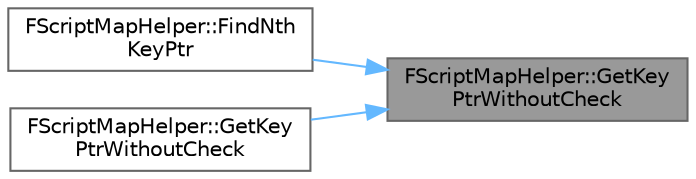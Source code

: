 digraph "FScriptMapHelper::GetKeyPtrWithoutCheck"
{
 // INTERACTIVE_SVG=YES
 // LATEX_PDF_SIZE
  bgcolor="transparent";
  edge [fontname=Helvetica,fontsize=10,labelfontname=Helvetica,labelfontsize=10];
  node [fontname=Helvetica,fontsize=10,shape=box,height=0.2,width=0.4];
  rankdir="RL";
  Node1 [id="Node000001",label="FScriptMapHelper::GetKey\lPtrWithoutCheck",height=0.2,width=0.4,color="gray40", fillcolor="grey60", style="filled", fontcolor="black",tooltip="Returns a uint8 pointer to the key in the array without checking the index."];
  Node1 -> Node2 [id="edge1_Node000001_Node000002",dir="back",color="steelblue1",style="solid",tooltip=" "];
  Node2 [id="Node000002",label="FScriptMapHelper::FindNth\lKeyPtr",height=0.2,width=0.4,color="grey40", fillcolor="white", style="filled",URL="$d4/d21/classFScriptMapHelper.html#a5e3d0994366362cdd76cf39260ea3cf0",tooltip="Returns a uint8 pointer to the the Nth valid key in the map (skipping invalid entries)."];
  Node1 -> Node3 [id="edge2_Node000001_Node000003",dir="back",color="steelblue1",style="solid",tooltip=" "];
  Node3 [id="Node000003",label="FScriptMapHelper::GetKey\lPtrWithoutCheck",height=0.2,width=0.4,color="grey40", fillcolor="white", style="filled",URL="$d4/d21/classFScriptMapHelper.html#aee80dd8df295fc7ad7584da295ed8ed6",tooltip="Returns a const uint8 pointer to the pair in the array without checking the index."];
}
